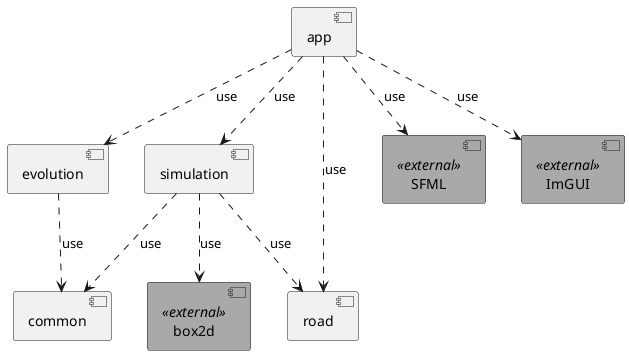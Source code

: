@startuml
'https://plantuml.com/component-diagram


component app
component evolution
component road
component simulation
component common
component box2d <<external>>
component SFML <<external>>
component ImGUI <<external>>

skinparam component {
    backgroundColor<<external>> DarkGray
}

app ..> evolution: use
app ..> simulation: use
app ..> road: use
app ..> SFML: use
app ..> ImGUI: use

evolution ..> common: use

simulation ..> common: use
simulation ..> box2d: use
simulation ..> road: use



@enduml